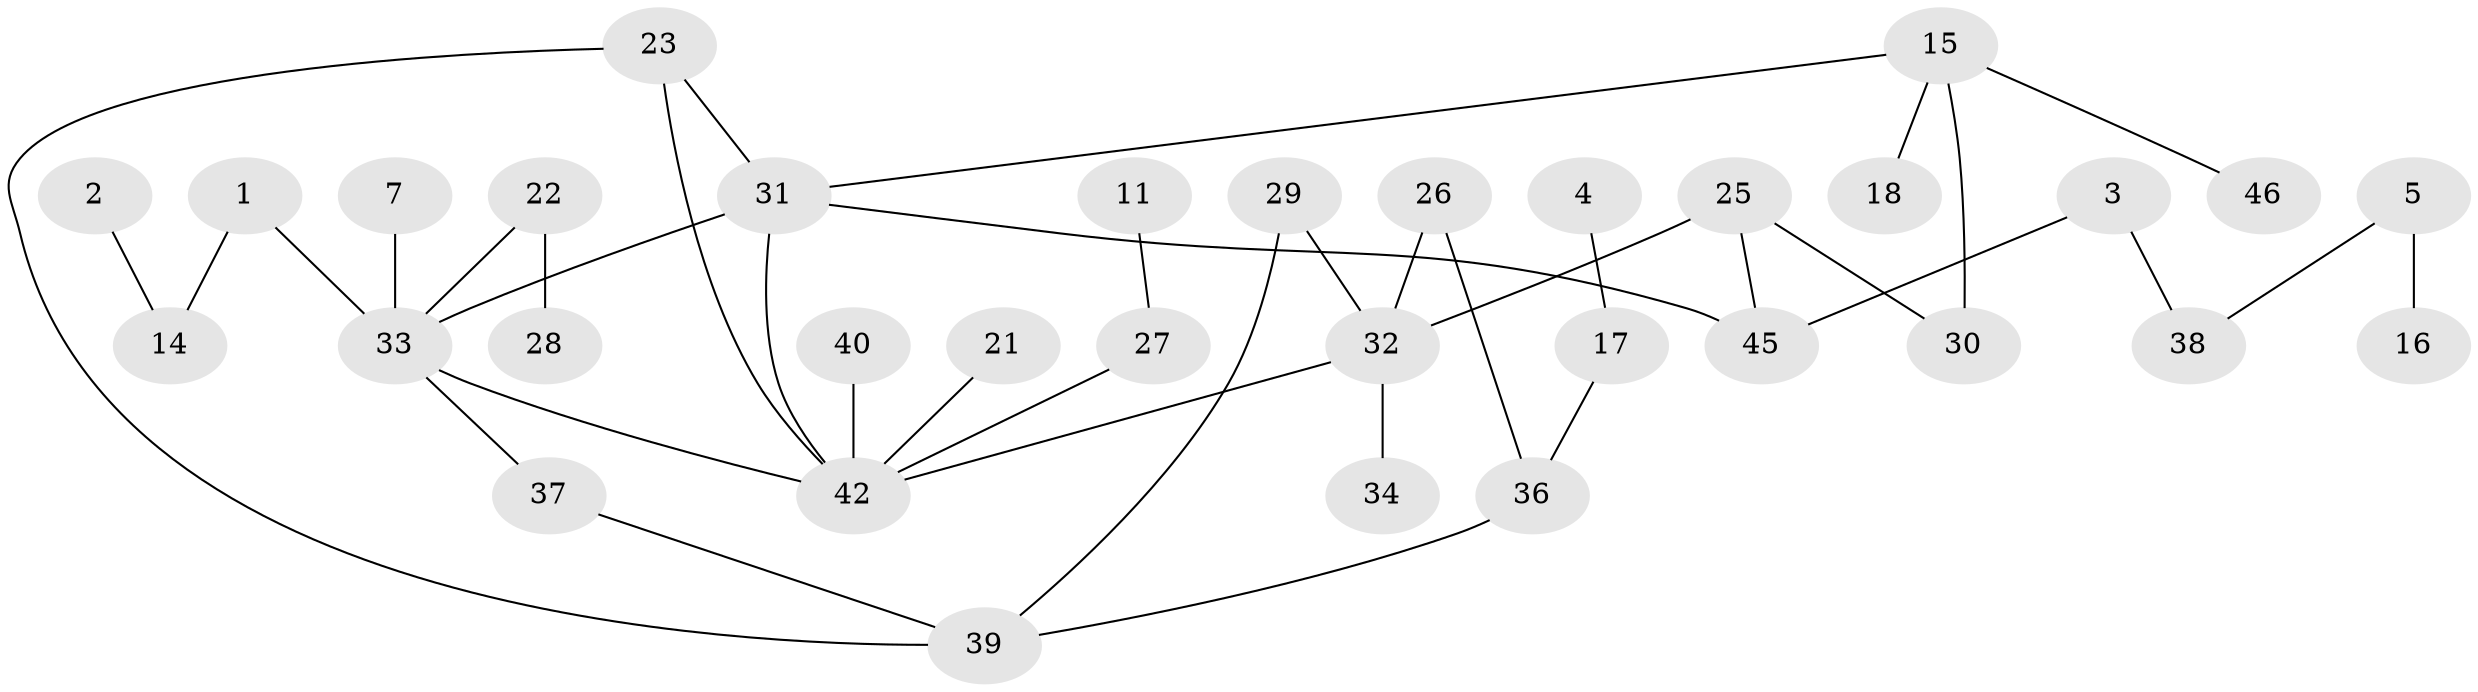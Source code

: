 // original degree distribution, {4: 0.06593406593406594, 1: 0.21978021978021978, 2: 0.3956043956043956, 3: 0.14285714285714285, 0: 0.13186813186813187, 5: 0.01098901098901099, 6: 0.03296703296703297}
// Generated by graph-tools (version 1.1) at 2025/49/03/09/25 03:49:05]
// undirected, 33 vertices, 39 edges
graph export_dot {
graph [start="1"]
  node [color=gray90,style=filled];
  1;
  2;
  3;
  4;
  5;
  7;
  11;
  14;
  15;
  16;
  17;
  18;
  21;
  22;
  23;
  25;
  26;
  27;
  28;
  29;
  30;
  31;
  32;
  33;
  34;
  36;
  37;
  38;
  39;
  40;
  42;
  45;
  46;
  1 -- 14 [weight=1.0];
  1 -- 33 [weight=1.0];
  2 -- 14 [weight=1.0];
  3 -- 38 [weight=1.0];
  3 -- 45 [weight=1.0];
  4 -- 17 [weight=1.0];
  5 -- 16 [weight=1.0];
  5 -- 38 [weight=1.0];
  7 -- 33 [weight=1.0];
  11 -- 27 [weight=1.0];
  15 -- 18 [weight=1.0];
  15 -- 30 [weight=1.0];
  15 -- 31 [weight=1.0];
  15 -- 46 [weight=1.0];
  17 -- 36 [weight=1.0];
  21 -- 42 [weight=1.0];
  22 -- 28 [weight=1.0];
  22 -- 33 [weight=1.0];
  23 -- 31 [weight=1.0];
  23 -- 39 [weight=1.0];
  23 -- 42 [weight=1.0];
  25 -- 30 [weight=1.0];
  25 -- 32 [weight=1.0];
  25 -- 45 [weight=1.0];
  26 -- 32 [weight=1.0];
  26 -- 36 [weight=1.0];
  27 -- 42 [weight=1.0];
  29 -- 32 [weight=1.0];
  29 -- 39 [weight=1.0];
  31 -- 33 [weight=1.0];
  31 -- 42 [weight=1.0];
  31 -- 45 [weight=1.0];
  32 -- 34 [weight=1.0];
  32 -- 42 [weight=1.0];
  33 -- 37 [weight=1.0];
  33 -- 42 [weight=1.0];
  36 -- 39 [weight=1.0];
  37 -- 39 [weight=1.0];
  40 -- 42 [weight=1.0];
}
